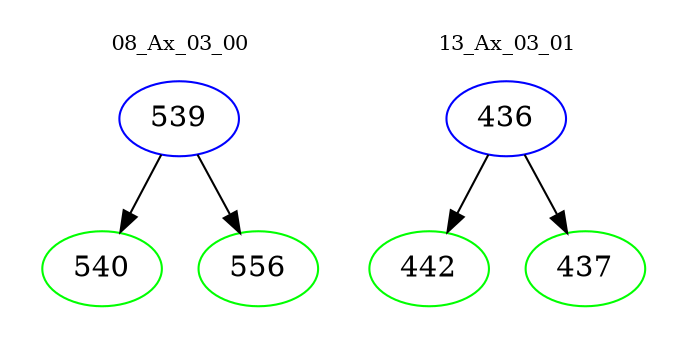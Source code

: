 digraph{
subgraph cluster_0 {
color = white
label = "08_Ax_03_00";
fontsize=10;
T0_539 [label="539", color="blue"]
T0_539 -> T0_540 [color="black"]
T0_540 [label="540", color="green"]
T0_539 -> T0_556 [color="black"]
T0_556 [label="556", color="green"]
}
subgraph cluster_1 {
color = white
label = "13_Ax_03_01";
fontsize=10;
T1_436 [label="436", color="blue"]
T1_436 -> T1_442 [color="black"]
T1_442 [label="442", color="green"]
T1_436 -> T1_437 [color="black"]
T1_437 [label="437", color="green"]
}
}
